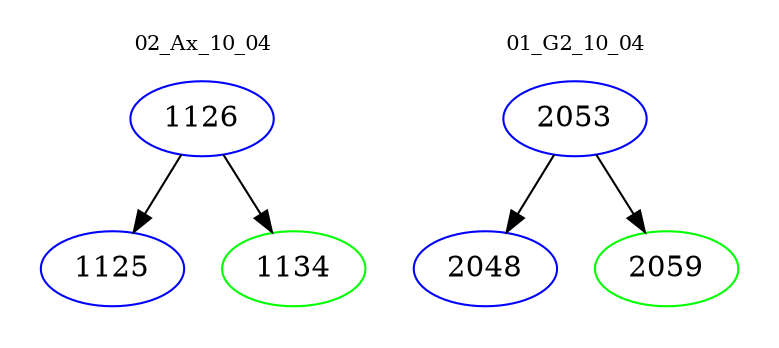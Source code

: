 digraph{
subgraph cluster_0 {
color = white
label = "02_Ax_10_04";
fontsize=10;
T0_1126 [label="1126", color="blue"]
T0_1126 -> T0_1125 [color="black"]
T0_1125 [label="1125", color="blue"]
T0_1126 -> T0_1134 [color="black"]
T0_1134 [label="1134", color="green"]
}
subgraph cluster_1 {
color = white
label = "01_G2_10_04";
fontsize=10;
T1_2053 [label="2053", color="blue"]
T1_2053 -> T1_2048 [color="black"]
T1_2048 [label="2048", color="blue"]
T1_2053 -> T1_2059 [color="black"]
T1_2059 [label="2059", color="green"]
}
}
